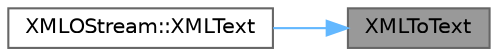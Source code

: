 digraph "XMLToText"
{
 // INTERACTIVE_SVG=YES
 // LATEX_PDF_SIZE
  bgcolor="transparent";
  edge [fontname=Helvetica,fontsize=10,labelfontname=Helvetica,labelfontsize=10];
  node [fontname=Helvetica,fontsize=10,shape=box,height=0.2,width=0.4];
  rankdir="RL";
  Node1 [id="Node000001",label="XMLToText",height=0.2,width=0.4,color="gray40", fillcolor="grey60", style="filled", fontcolor="black",tooltip="Transform DOM into text, replacing matching keywords with values specified in {keyword => value} map."];
  Node1 -> Node2 [id="edge1_Node000001_Node000002",dir="back",color="steelblue1",style="solid",tooltip=" "];
  Node2 [id="Node000002",label="XMLOStream::XMLText",height=0.2,width=0.4,color="grey40", fillcolor="white", style="filled",URL="$classXMLOStream.html#a9e456b7f2c25f7aee039ff8da264816d",tooltip=" "];
}
